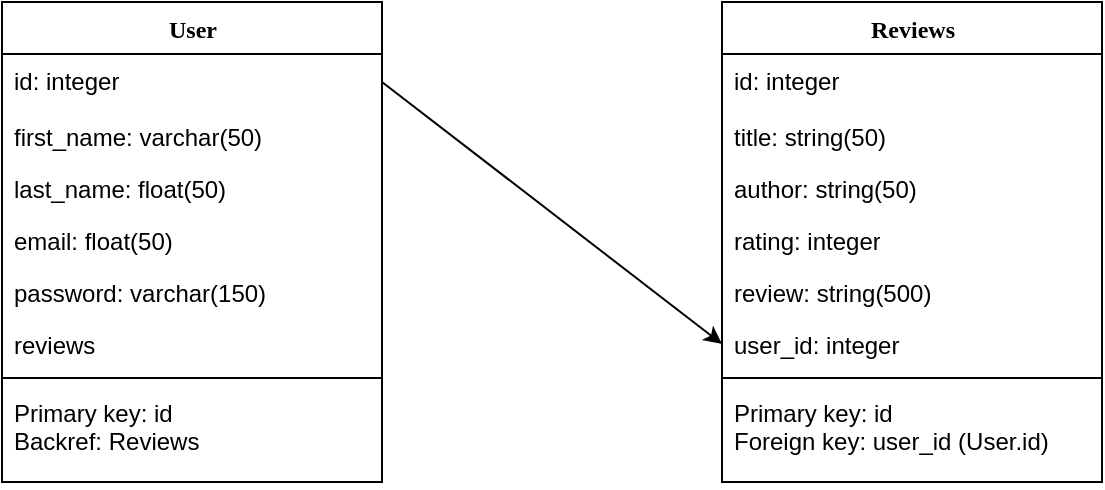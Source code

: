 <mxfile version="12.3.7" type="device" pages="1"><diagram name="Page-1" id="9f46799a-70d6-7492-0946-bef42562c5a5"><mxGraphModel dx="1422" dy="745" grid="1" gridSize="10" guides="1" tooltips="1" connect="1" arrows="1" fold="1" page="1" pageScale="1" pageWidth="1100" pageHeight="850" background="#ffffff" math="0" shadow="0"><root><mxCell id="0"/><mxCell id="1" parent="0"/><mxCell id="78961159f06e98e8-30" value="Reviews" style="swimlane;html=1;fontStyle=1;align=center;verticalAlign=top;childLayout=stackLayout;horizontal=1;startSize=26;horizontalStack=0;resizeParent=1;resizeLast=0;collapsible=1;marginBottom=0;swimlaneFillColor=#ffffff;rounded=0;shadow=0;comic=0;labelBackgroundColor=none;strokeWidth=1;fillColor=none;fontFamily=Verdana;fontSize=12;strokeColor=#000000;swimlaneLine=1;" parent="1" vertex="1"><mxGeometry x="410" y="83" width="190" height="240" as="geometry"/></mxCell><mxCell id="78961159f06e98e8-40" value="id: integer" style="text;html=1;strokeColor=none;fillColor=none;align=left;verticalAlign=top;spacingLeft=4;spacingRight=4;whiteSpace=wrap;overflow=hidden;rotatable=0;points=[[0,0.5],[1,0.5]];portConstraint=eastwest;" parent="78961159f06e98e8-30" vertex="1"><mxGeometry y="26" width="190" height="28" as="geometry"/></mxCell><mxCell id="78961159f06e98e8-31" value="title: string(50)" style="text;html=1;strokeColor=none;fillColor=none;align=left;verticalAlign=top;spacingLeft=4;spacingRight=4;whiteSpace=wrap;overflow=hidden;rotatable=0;points=[[0,0.5],[1,0.5]];portConstraint=eastwest;" parent="78961159f06e98e8-30" vertex="1"><mxGeometry y="54" width="190" height="26" as="geometry"/></mxCell><mxCell id="78961159f06e98e8-32" value="author: string(50)" style="text;html=1;strokeColor=none;fillColor=none;align=left;verticalAlign=top;spacingLeft=4;spacingRight=4;whiteSpace=wrap;overflow=hidden;rotatable=0;points=[[0,0.5],[1,0.5]];portConstraint=eastwest;" parent="78961159f06e98e8-30" vertex="1"><mxGeometry y="80" width="190" height="26" as="geometry"/></mxCell><mxCell id="78961159f06e98e8-33" value="rating: integer" style="text;html=1;strokeColor=none;fillColor=none;align=left;verticalAlign=top;spacingLeft=4;spacingRight=4;whiteSpace=wrap;overflow=hidden;rotatable=0;points=[[0,0.5],[1,0.5]];portConstraint=eastwest;" parent="78961159f06e98e8-30" vertex="1"><mxGeometry y="106" width="190" height="26" as="geometry"/></mxCell><mxCell id="78961159f06e98e8-34" value="review: string(500)" style="text;html=1;strokeColor=none;fillColor=none;align=left;verticalAlign=top;spacingLeft=4;spacingRight=4;whiteSpace=wrap;overflow=hidden;rotatable=0;points=[[0,0.5],[1,0.5]];portConstraint=eastwest;" parent="78961159f06e98e8-30" vertex="1"><mxGeometry y="132" width="190" height="26" as="geometry"/></mxCell><mxCell id="78961159f06e98e8-36" value="user_id: integer" style="text;html=1;strokeColor=none;fillColor=none;align=left;verticalAlign=top;spacingLeft=4;spacingRight=4;whiteSpace=wrap;overflow=hidden;rotatable=0;points=[[0,0.5],[1,0.5]];portConstraint=eastwest;" parent="78961159f06e98e8-30" vertex="1"><mxGeometry y="158" width="190" height="26" as="geometry"/></mxCell><mxCell id="78961159f06e98e8-38" value="" style="line;html=1;strokeWidth=1;fillColor=none;align=left;verticalAlign=middle;spacingTop=-1;spacingLeft=3;spacingRight=3;rotatable=0;labelPosition=right;points=[];portConstraint=eastwest;" parent="78961159f06e98e8-30" vertex="1"><mxGeometry y="184" width="190" height="8" as="geometry"/></mxCell><mxCell id="78961159f06e98e8-42" value="Primary key: id&lt;br&gt;Foreign key: user_id (User.id)" style="text;html=1;strokeColor=none;fillColor=none;align=left;verticalAlign=top;spacingLeft=4;spacingRight=4;whiteSpace=wrap;overflow=hidden;rotatable=0;points=[[0,0.5],[1,0.5]];portConstraint=eastwest;" parent="78961159f06e98e8-30" vertex="1"><mxGeometry y="192" width="190" height="48" as="geometry"/></mxCell><mxCell id="f87ErRkFOKYnZ1DkUcXM-1" value="" style="endArrow=classic;html=1;exitX=1;exitY=0.5;exitDx=0;exitDy=0;entryX=0;entryY=0.5;entryDx=0;entryDy=0;" parent="1" source="hYUPUQfaNoediPM8YnkQ-2" target="78961159f06e98e8-36" edge="1"><mxGeometry width="50" height="50" relative="1" as="geometry"><mxPoint x="260" y="120" as="sourcePoint"/><mxPoint x="340" y="220" as="targetPoint"/></mxGeometry></mxCell><mxCell id="hYUPUQfaNoediPM8YnkQ-1" value="User" style="swimlane;html=1;fontStyle=1;align=center;verticalAlign=top;childLayout=stackLayout;horizontal=1;startSize=26;horizontalStack=0;resizeParent=1;resizeLast=0;collapsible=1;marginBottom=0;swimlaneFillColor=#ffffff;rounded=0;shadow=0;comic=0;labelBackgroundColor=none;strokeWidth=1;fillColor=none;fontFamily=Verdana;fontSize=12;strokeColor=#000000;swimlaneLine=1;" vertex="1" parent="1"><mxGeometry x="50" y="83" width="190" height="240" as="geometry"/></mxCell><mxCell id="hYUPUQfaNoediPM8YnkQ-2" value="id: integer" style="text;html=1;strokeColor=none;fillColor=none;align=left;verticalAlign=top;spacingLeft=4;spacingRight=4;whiteSpace=wrap;overflow=hidden;rotatable=0;points=[[0,0.5],[1,0.5]];portConstraint=eastwest;" vertex="1" parent="hYUPUQfaNoediPM8YnkQ-1"><mxGeometry y="26" width="190" height="28" as="geometry"/></mxCell><mxCell id="hYUPUQfaNoediPM8YnkQ-3" value="first_name: varchar(50)" style="text;html=1;strokeColor=none;fillColor=none;align=left;verticalAlign=top;spacingLeft=4;spacingRight=4;whiteSpace=wrap;overflow=hidden;rotatable=0;points=[[0,0.5],[1,0.5]];portConstraint=eastwest;" vertex="1" parent="hYUPUQfaNoediPM8YnkQ-1"><mxGeometry y="54" width="190" height="26" as="geometry"/></mxCell><mxCell id="hYUPUQfaNoediPM8YnkQ-4" value="last_name: float(50)" style="text;html=1;strokeColor=none;fillColor=none;align=left;verticalAlign=top;spacingLeft=4;spacingRight=4;whiteSpace=wrap;overflow=hidden;rotatable=0;points=[[0,0.5],[1,0.5]];portConstraint=eastwest;" vertex="1" parent="hYUPUQfaNoediPM8YnkQ-1"><mxGeometry y="80" width="190" height="26" as="geometry"/></mxCell><mxCell id="hYUPUQfaNoediPM8YnkQ-5" value="email: float(50)" style="text;html=1;strokeColor=none;fillColor=none;align=left;verticalAlign=top;spacingLeft=4;spacingRight=4;whiteSpace=wrap;overflow=hidden;rotatable=0;points=[[0,0.5],[1,0.5]];portConstraint=eastwest;" vertex="1" parent="hYUPUQfaNoediPM8YnkQ-1"><mxGeometry y="106" width="190" height="26" as="geometry"/></mxCell><mxCell id="hYUPUQfaNoediPM8YnkQ-6" value="password: varchar(150)" style="text;html=1;strokeColor=none;fillColor=none;align=left;verticalAlign=top;spacingLeft=4;spacingRight=4;whiteSpace=wrap;overflow=hidden;rotatable=0;points=[[0,0.5],[1,0.5]];portConstraint=eastwest;" vertex="1" parent="hYUPUQfaNoediPM8YnkQ-1"><mxGeometry y="132" width="190" height="26" as="geometry"/></mxCell><mxCell id="hYUPUQfaNoediPM8YnkQ-7" value="reviews" style="text;html=1;strokeColor=none;fillColor=none;align=left;verticalAlign=top;spacingLeft=4;spacingRight=4;whiteSpace=wrap;overflow=hidden;rotatable=0;points=[[0,0.5],[1,0.5]];portConstraint=eastwest;" vertex="1" parent="hYUPUQfaNoediPM8YnkQ-1"><mxGeometry y="158" width="190" height="26" as="geometry"/></mxCell><mxCell id="hYUPUQfaNoediPM8YnkQ-8" value="" style="line;html=1;strokeWidth=1;fillColor=none;align=left;verticalAlign=middle;spacingTop=-1;spacingLeft=3;spacingRight=3;rotatable=0;labelPosition=right;points=[];portConstraint=eastwest;" vertex="1" parent="hYUPUQfaNoediPM8YnkQ-1"><mxGeometry y="184" width="190" height="8" as="geometry"/></mxCell><mxCell id="hYUPUQfaNoediPM8YnkQ-9" value="Primary key: id&lt;br&gt;Backref: Reviews" style="text;html=1;strokeColor=none;fillColor=none;align=left;verticalAlign=top;spacingLeft=4;spacingRight=4;whiteSpace=wrap;overflow=hidden;rotatable=0;points=[[0,0.5],[1,0.5]];portConstraint=eastwest;" vertex="1" parent="hYUPUQfaNoediPM8YnkQ-1"><mxGeometry y="192" width="190" height="48" as="geometry"/></mxCell></root></mxGraphModel></diagram></mxfile>